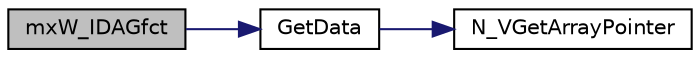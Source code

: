 digraph "mxW_IDAGfct"
{
  edge [fontname="Helvetica",fontsize="10",labelfontname="Helvetica",labelfontsize="10"];
  node [fontname="Helvetica",fontsize="10",shape=record];
  rankdir="LR";
  Node52 [label="mxW_IDAGfct",height=0.2,width=0.4,color="black", fillcolor="grey75", style="filled", fontcolor="black"];
  Node52 -> Node53 [color="midnightblue",fontsize="10",style="solid",fontname="Helvetica"];
  Node53 [label="GetData",height=0.2,width=0.4,color="black", fillcolor="white", style="filled",URL="$d4/d90/nvm_8h.html#af756fcc5f3f7dd5cc4476f785a758d03"];
  Node53 -> Node54 [color="midnightblue",fontsize="10",style="solid",fontname="Helvetica"];
  Node54 [label="N_VGetArrayPointer",height=0.2,width=0.4,color="black", fillcolor="white", style="filled",URL="$df/dc8/3rd_party_2sundials_2build_2include_2sundials_2sundials__nvector_8h.html#ab14cd7d630355c66928718a744da72d6"];
}
